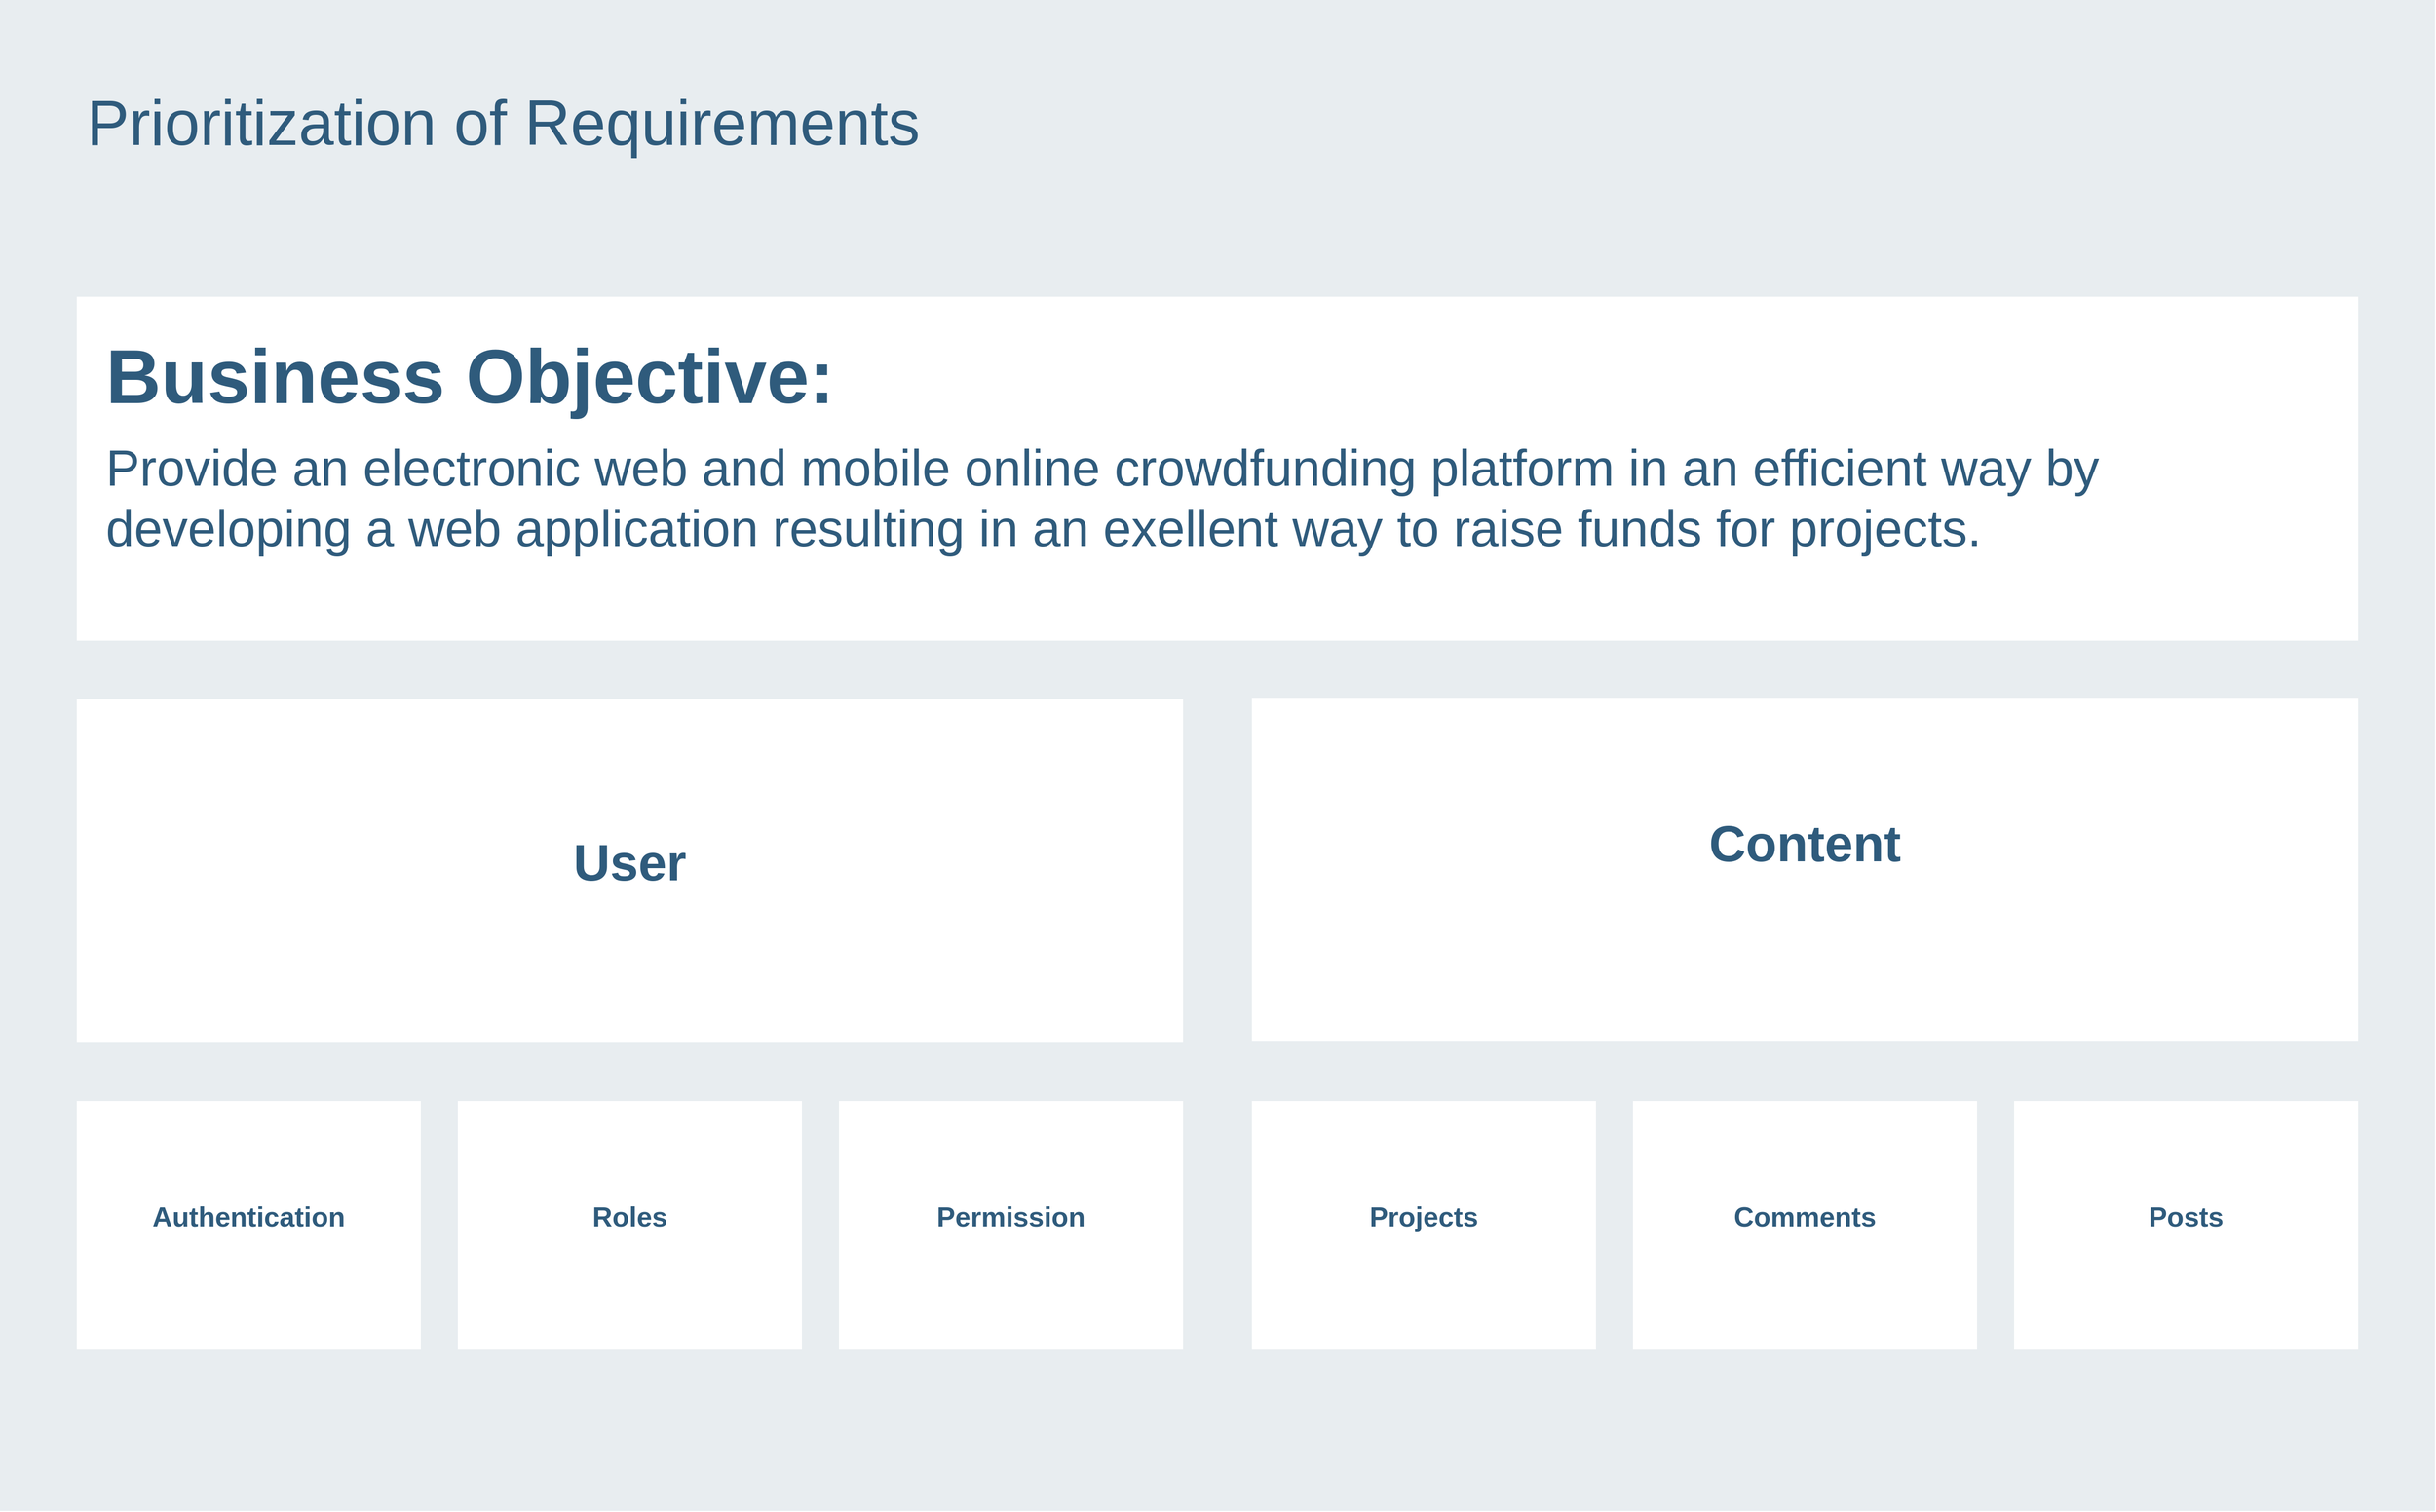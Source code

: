 <mxfile version="12.5.3" type="device"><diagram id="07fea595-8f29-1299-0266-81d95cde20df" name="Page-1"><mxGraphModel dx="7394" dy="2664" grid="1" gridSize="10" guides="1" tooltips="1" connect="1" arrows="1" fold="1" page="1" pageScale="1" pageWidth="1169" pageHeight="827" background="#ffffff" math="0" shadow="0"><root><mxCell id="0"/><mxCell id="1" parent="0"/><mxCell id="698" value="" style="rounded=0;whiteSpace=wrap;html=1;shadow=0;labelBackgroundColor=none;strokeColor=none;strokeWidth=3;fillColor=#e8edf0;fontSize=60;fontColor=#2F5B7C;align=left;" parent="1" vertex="1"><mxGeometry x="-2290" y="32" width="2300" height="1428" as="geometry"/></mxCell><mxCell id="706" value="&lt;div style=&quot;font-size: 26px&quot;&gt;&lt;font style=&quot;font-size: 26px&quot;&gt;&lt;br&gt;&lt;/font&gt;&lt;/div&gt;&lt;div style=&quot;font-size: 26px&quot;&gt;&lt;font style=&quot;font-size: 26px&quot;&gt;&lt;br&gt;&lt;/font&gt;&lt;/div&gt;&lt;div style=&quot;font-size: 26px&quot;&gt;&lt;font style=&quot;font-size: 26px&quot;&gt;&lt;br&gt;&lt;/font&gt;&lt;/div&gt;&lt;div&gt;&lt;b&gt;&lt;font style=&quot;font-size: 48px&quot;&gt;User&lt;/font&gt;&lt;/b&gt;&lt;/div&gt;" style="rounded=0;whiteSpace=wrap;html=1;shadow=0;labelBackgroundColor=none;strokeColor=#e8edf0;strokeWidth=5;fillColor=#ffffff;fontSize=12;fontColor=#2F5B7C;align=center;verticalAlign=top;spacing=30;" parent="1" vertex="1"><mxGeometry x="-2220" y="690" width="1050" height="330" as="geometry"/></mxCell><mxCell id="707" value="&lt;div&gt;&lt;br&gt;&lt;/div&gt;&lt;div&gt;&lt;div style=&quot;font-size: 26px&quot;&gt;&lt;br&gt;&lt;/div&gt;&lt;div style=&quot;font-size: 26px&quot;&gt;&lt;br&gt;&lt;/div&gt;&lt;div&gt;&lt;b&gt;&lt;font style=&quot;font-size: 48px&quot;&gt;Content&lt;/font&gt;&lt;/b&gt;&lt;/div&gt;&lt;/div&gt;" style="rounded=0;whiteSpace=wrap;html=1;shadow=0;labelBackgroundColor=none;strokeColor=#e8edf0;strokeWidth=5;fillColor=#ffffff;fontSize=12;fontColor=#2F5B7C;align=center;verticalAlign=top;spacing=30;" parent="1" vertex="1"><mxGeometry x="-1110" y="689" width="1050" height="330" as="geometry"/></mxCell><mxCell id="708" value="Prioritization of Requirements" style="text;html=1;resizable=0;points=[];autosize=1;align=left;verticalAlign=top;spacingTop=-4;fontSize=60;fontColor=#2F5B7C;" parent="1" vertex="1"><mxGeometry x="-2210" y="110" width="800" height="70" as="geometry"/></mxCell><mxCell id="x45e1W1sXSUFrF1-fUNw-723" value="&lt;div&gt;&lt;font style=&quot;font-size: 72px&quot;&gt;&lt;b&gt;Business Objective:&lt;br&gt;&lt;/b&gt;&lt;/font&gt;&lt;/div&gt;&lt;div&gt;&lt;br&gt;&lt;/div&gt;&lt;div&gt;&lt;font style=&quot;font-size: 48px&quot;&gt;Provide an electronic web and mobile online crowdfunding platform in an efficient way by developing a web application resulting in an exellent way to raise funds for projects.&lt;/font&gt;&lt;font style=&quot;font-size: 24px&quot;&gt;&amp;nbsp;&lt;/font&gt;&lt;/div&gt;" style="rounded=0;whiteSpace=wrap;html=1;shadow=0;labelBackgroundColor=none;strokeColor=#e8edf0;strokeWidth=5;fillColor=#ffffff;fontSize=12;fontColor=#2F5B7C;align=left;verticalAlign=top;spacing=30;" vertex="1" parent="1"><mxGeometry x="-2220" y="310" width="2160" height="330" as="geometry"/></mxCell><mxCell id="x45e1W1sXSUFrF1-fUNw-727" value="&lt;span style=&quot;font-size: 26px&quot;&gt;&lt;b&gt;&lt;br&gt;&lt;br&gt;Authentication&lt;/b&gt;&lt;/span&gt;" style="rounded=0;whiteSpace=wrap;html=1;shadow=0;labelBackgroundColor=none;strokeColor=#e8edf0;strokeWidth=5;fillColor=#ffffff;fontSize=12;fontColor=#2F5B7C;align=center;verticalAlign=top;spacing=30;" vertex="1" parent="1"><mxGeometry x="-2220" y="1070" width="330" height="240" as="geometry"/></mxCell><mxCell id="x45e1W1sXSUFrF1-fUNw-730" value="&lt;b style=&quot;font-size: 26px ; white-space: normal&quot;&gt;&lt;br&gt;&lt;br&gt;Roles&lt;br&gt;&lt;/b&gt;" style="rounded=0;whiteSpace=wrap;html=1;shadow=0;labelBackgroundColor=none;strokeColor=#e8edf0;strokeWidth=5;fillColor=#ffffff;fontSize=12;fontColor=#2F5B7C;align=center;verticalAlign=top;spacing=30;" vertex="1" parent="1"><mxGeometry x="-1860" y="1070" width="330" height="240" as="geometry"/></mxCell><mxCell id="x45e1W1sXSUFrF1-fUNw-731" value="&lt;b style=&quot;font-size: 26px&quot;&gt;&lt;br&gt;&lt;br&gt;Permission&lt;br&gt;&lt;/b&gt;" style="rounded=0;whiteSpace=wrap;html=1;shadow=0;labelBackgroundColor=none;strokeColor=#e8edf0;strokeWidth=5;fillColor=#ffffff;fontSize=12;fontColor=#2F5B7C;align=center;verticalAlign=top;spacing=30;" vertex="1" parent="1"><mxGeometry x="-1500" y="1070" width="330" height="240" as="geometry"/></mxCell><mxCell id="x45e1W1sXSUFrF1-fUNw-732" value="&lt;b style=&quot;font-size: 26px&quot;&gt;&lt;br&gt;&lt;br&gt;Projects&lt;br&gt;&lt;/b&gt;" style="rounded=0;whiteSpace=wrap;html=1;shadow=0;labelBackgroundColor=none;strokeColor=#e8edf0;strokeWidth=5;fillColor=#ffffff;fontSize=12;fontColor=#2F5B7C;align=center;verticalAlign=top;spacing=30;" vertex="1" parent="1"><mxGeometry x="-1110" y="1070" width="330" height="240" as="geometry"/></mxCell><mxCell id="x45e1W1sXSUFrF1-fUNw-733" value="&lt;b style=&quot;font-size: 26px&quot;&gt;&lt;br&gt;&lt;br&gt;Comments&lt;br&gt;&lt;/b&gt;" style="rounded=0;whiteSpace=wrap;html=1;shadow=0;labelBackgroundColor=none;strokeColor=#e8edf0;strokeWidth=5;fillColor=#ffffff;fontSize=12;fontColor=#2F5B7C;align=center;verticalAlign=top;spacing=30;" vertex="1" parent="1"><mxGeometry x="-750" y="1070" width="330" height="240" as="geometry"/></mxCell><mxCell id="x45e1W1sXSUFrF1-fUNw-734" value="&lt;b style=&quot;font-size: 26px&quot;&gt;&lt;br&gt;&lt;br&gt;Posts&lt;br&gt;&lt;/b&gt;" style="rounded=0;whiteSpace=wrap;html=1;shadow=0;labelBackgroundColor=none;strokeColor=#e8edf0;strokeWidth=5;fillColor=#ffffff;fontSize=12;fontColor=#2F5B7C;align=center;verticalAlign=top;spacing=30;" vertex="1" parent="1"><mxGeometry x="-390" y="1070" width="330" height="240" as="geometry"/></mxCell></root></mxGraphModel></diagram></mxfile>